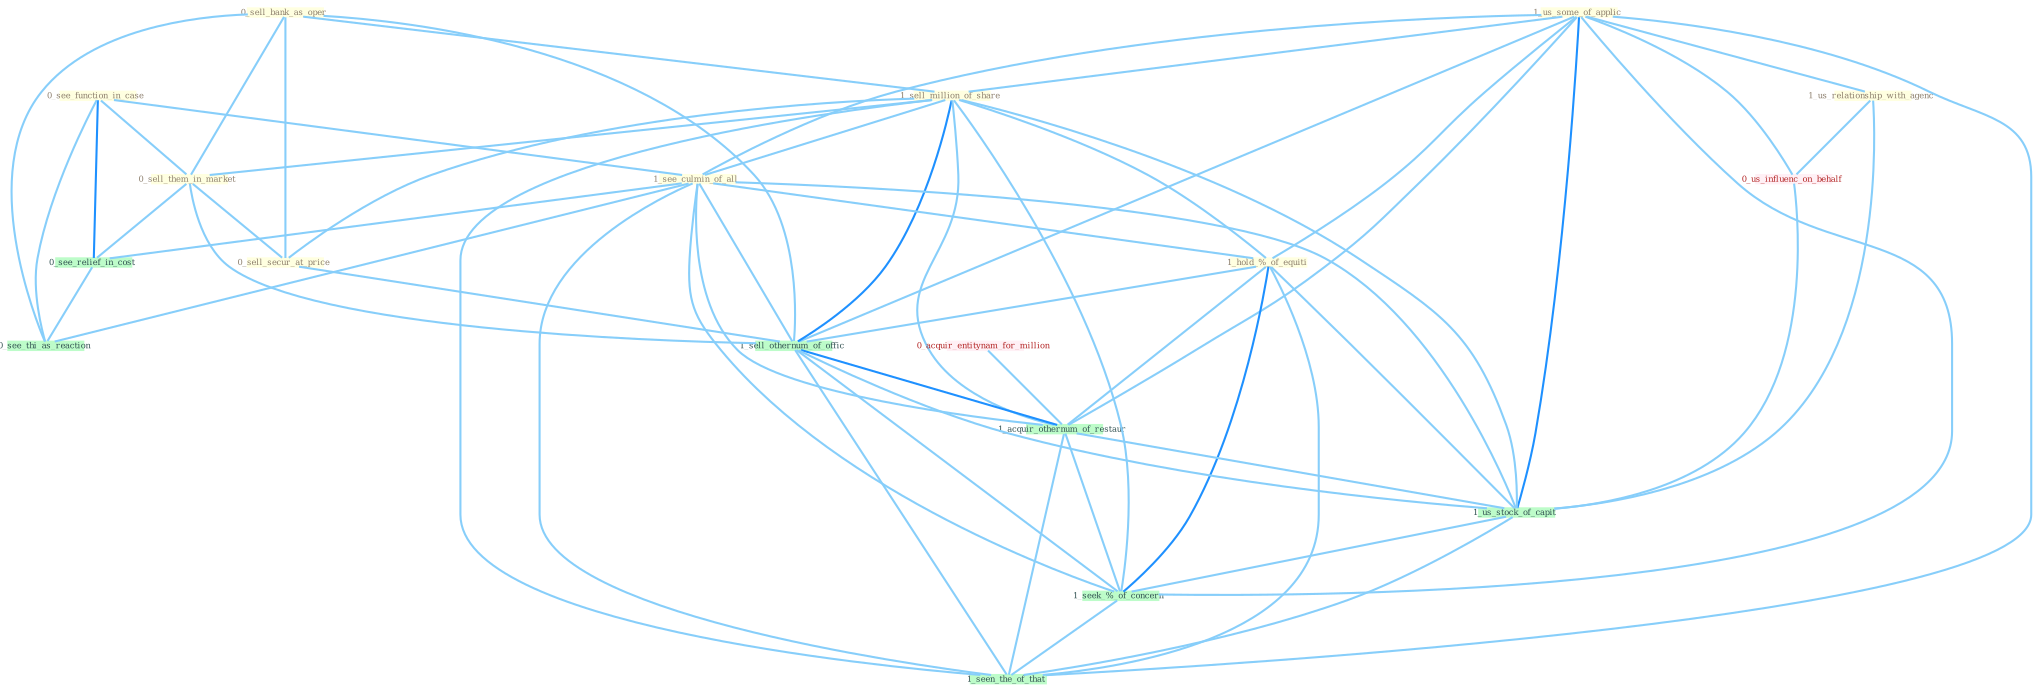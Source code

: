 Graph G{ 
    node
    [shape=polygon,style=filled,width=.5,height=.06,color="#BDFCC9",fixedsize=true,fontsize=4,
    fontcolor="#2f4f4f"];
    {node
    [color="#ffffe0", fontcolor="#8b7d6b"] "0_see_function_in_case " "1_us_some_of_applic " "0_sell_bank_as_oper " "1_sell_million_of_share " "1_us_relationship_with_agenc " "0_sell_them_in_market " "0_sell_secur_at_price " "1_see_culmin_of_all " "1_hold_%_of_equiti "}
{node [color="#fff0f5", fontcolor="#b22222"] "0_acquir_entitynam_for_million " "0_us_influenc_on_behalf "}
edge [color="#B0E2FF"];

	"0_see_function_in_case " -- "0_sell_them_in_market " [w="1", color="#87cefa" ];
	"0_see_function_in_case " -- "1_see_culmin_of_all " [w="1", color="#87cefa" ];
	"0_see_function_in_case " -- "0_see_relief_in_cost " [w="2", color="#1e90ff" , len=0.8];
	"0_see_function_in_case " -- "0_see_thi_as_reaction " [w="1", color="#87cefa" ];
	"1_us_some_of_applic " -- "1_sell_million_of_share " [w="1", color="#87cefa" ];
	"1_us_some_of_applic " -- "1_us_relationship_with_agenc " [w="1", color="#87cefa" ];
	"1_us_some_of_applic " -- "1_see_culmin_of_all " [w="1", color="#87cefa" ];
	"1_us_some_of_applic " -- "1_hold_%_of_equiti " [w="1", color="#87cefa" ];
	"1_us_some_of_applic " -- "1_sell_othernum_of_offic " [w="1", color="#87cefa" ];
	"1_us_some_of_applic " -- "0_us_influenc_on_behalf " [w="1", color="#87cefa" ];
	"1_us_some_of_applic " -- "1_acquir_othernum_of_restaur " [w="1", color="#87cefa" ];
	"1_us_some_of_applic " -- "1_us_stock_of_capit " [w="2", color="#1e90ff" , len=0.8];
	"1_us_some_of_applic " -- "1_seek_%_of_concern " [w="1", color="#87cefa" ];
	"1_us_some_of_applic " -- "1_seen_the_of_that " [w="1", color="#87cefa" ];
	"0_sell_bank_as_oper " -- "1_sell_million_of_share " [w="1", color="#87cefa" ];
	"0_sell_bank_as_oper " -- "0_sell_them_in_market " [w="1", color="#87cefa" ];
	"0_sell_bank_as_oper " -- "0_sell_secur_at_price " [w="1", color="#87cefa" ];
	"0_sell_bank_as_oper " -- "1_sell_othernum_of_offic " [w="1", color="#87cefa" ];
	"0_sell_bank_as_oper " -- "0_see_thi_as_reaction " [w="1", color="#87cefa" ];
	"1_sell_million_of_share " -- "0_sell_them_in_market " [w="1", color="#87cefa" ];
	"1_sell_million_of_share " -- "0_sell_secur_at_price " [w="1", color="#87cefa" ];
	"1_sell_million_of_share " -- "1_see_culmin_of_all " [w="1", color="#87cefa" ];
	"1_sell_million_of_share " -- "1_hold_%_of_equiti " [w="1", color="#87cefa" ];
	"1_sell_million_of_share " -- "1_sell_othernum_of_offic " [w="2", color="#1e90ff" , len=0.8];
	"1_sell_million_of_share " -- "1_acquir_othernum_of_restaur " [w="1", color="#87cefa" ];
	"1_sell_million_of_share " -- "1_us_stock_of_capit " [w="1", color="#87cefa" ];
	"1_sell_million_of_share " -- "1_seek_%_of_concern " [w="1", color="#87cefa" ];
	"1_sell_million_of_share " -- "1_seen_the_of_that " [w="1", color="#87cefa" ];
	"1_us_relationship_with_agenc " -- "0_us_influenc_on_behalf " [w="1", color="#87cefa" ];
	"1_us_relationship_with_agenc " -- "1_us_stock_of_capit " [w="1", color="#87cefa" ];
	"0_sell_them_in_market " -- "0_sell_secur_at_price " [w="1", color="#87cefa" ];
	"0_sell_them_in_market " -- "1_sell_othernum_of_offic " [w="1", color="#87cefa" ];
	"0_sell_them_in_market " -- "0_see_relief_in_cost " [w="1", color="#87cefa" ];
	"0_sell_secur_at_price " -- "1_sell_othernum_of_offic " [w="1", color="#87cefa" ];
	"1_see_culmin_of_all " -- "1_hold_%_of_equiti " [w="1", color="#87cefa" ];
	"1_see_culmin_of_all " -- "1_sell_othernum_of_offic " [w="1", color="#87cefa" ];
	"1_see_culmin_of_all " -- "0_see_relief_in_cost " [w="1", color="#87cefa" ];
	"1_see_culmin_of_all " -- "0_see_thi_as_reaction " [w="1", color="#87cefa" ];
	"1_see_culmin_of_all " -- "1_acquir_othernum_of_restaur " [w="1", color="#87cefa" ];
	"1_see_culmin_of_all " -- "1_us_stock_of_capit " [w="1", color="#87cefa" ];
	"1_see_culmin_of_all " -- "1_seek_%_of_concern " [w="1", color="#87cefa" ];
	"1_see_culmin_of_all " -- "1_seen_the_of_that " [w="1", color="#87cefa" ];
	"1_hold_%_of_equiti " -- "1_sell_othernum_of_offic " [w="1", color="#87cefa" ];
	"1_hold_%_of_equiti " -- "1_acquir_othernum_of_restaur " [w="1", color="#87cefa" ];
	"1_hold_%_of_equiti " -- "1_us_stock_of_capit " [w="1", color="#87cefa" ];
	"1_hold_%_of_equiti " -- "1_seek_%_of_concern " [w="2", color="#1e90ff" , len=0.8];
	"1_hold_%_of_equiti " -- "1_seen_the_of_that " [w="1", color="#87cefa" ];
	"0_acquir_entitynam_for_million " -- "1_acquir_othernum_of_restaur " [w="1", color="#87cefa" ];
	"1_sell_othernum_of_offic " -- "1_acquir_othernum_of_restaur " [w="2", color="#1e90ff" , len=0.8];
	"1_sell_othernum_of_offic " -- "1_us_stock_of_capit " [w="1", color="#87cefa" ];
	"1_sell_othernum_of_offic " -- "1_seek_%_of_concern " [w="1", color="#87cefa" ];
	"1_sell_othernum_of_offic " -- "1_seen_the_of_that " [w="1", color="#87cefa" ];
	"0_us_influenc_on_behalf " -- "1_us_stock_of_capit " [w="1", color="#87cefa" ];
	"0_see_relief_in_cost " -- "0_see_thi_as_reaction " [w="1", color="#87cefa" ];
	"1_acquir_othernum_of_restaur " -- "1_us_stock_of_capit " [w="1", color="#87cefa" ];
	"1_acquir_othernum_of_restaur " -- "1_seek_%_of_concern " [w="1", color="#87cefa" ];
	"1_acquir_othernum_of_restaur " -- "1_seen_the_of_that " [w="1", color="#87cefa" ];
	"1_us_stock_of_capit " -- "1_seek_%_of_concern " [w="1", color="#87cefa" ];
	"1_us_stock_of_capit " -- "1_seen_the_of_that " [w="1", color="#87cefa" ];
	"1_seek_%_of_concern " -- "1_seen_the_of_that " [w="1", color="#87cefa" ];
}